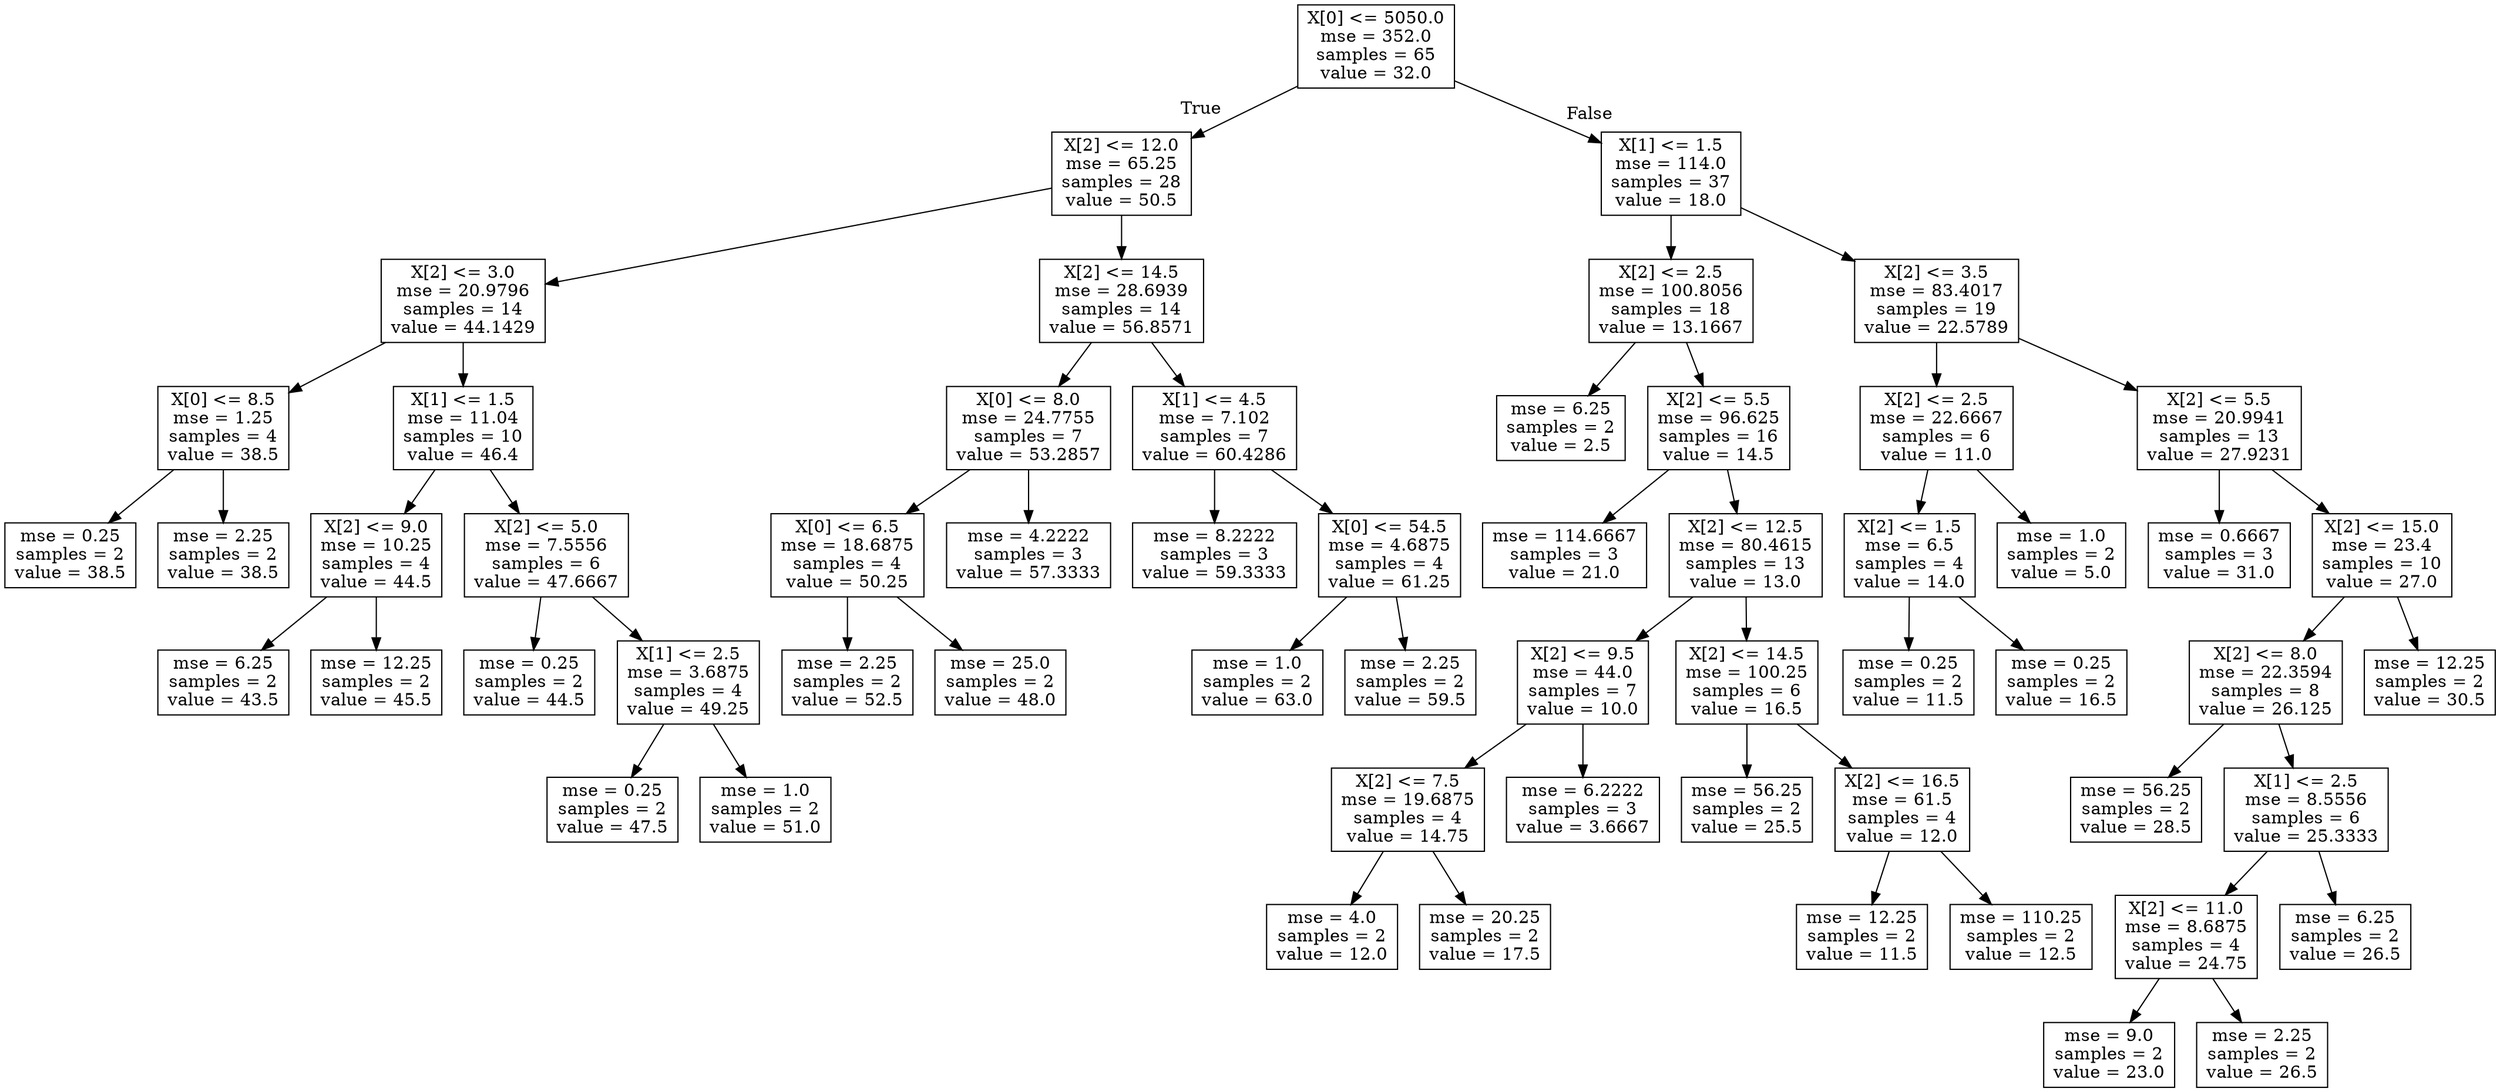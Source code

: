 digraph Tree {
node [shape=box] ;
0 [label="X[0] <= 5050.0\nmse = 352.0\nsamples = 65\nvalue = 32.0"] ;
1 [label="X[2] <= 12.0\nmse = 65.25\nsamples = 28\nvalue = 50.5"] ;
0 -> 1 [labeldistance=2.5, labelangle=45, headlabel="True"] ;
2 [label="X[2] <= 3.0\nmse = 20.9796\nsamples = 14\nvalue = 44.1429"] ;
1 -> 2 ;
3 [label="X[0] <= 8.5\nmse = 1.25\nsamples = 4\nvalue = 38.5"] ;
2 -> 3 ;
4 [label="mse = 0.25\nsamples = 2\nvalue = 38.5"] ;
3 -> 4 ;
5 [label="mse = 2.25\nsamples = 2\nvalue = 38.5"] ;
3 -> 5 ;
6 [label="X[1] <= 1.5\nmse = 11.04\nsamples = 10\nvalue = 46.4"] ;
2 -> 6 ;
7 [label="X[2] <= 9.0\nmse = 10.25\nsamples = 4\nvalue = 44.5"] ;
6 -> 7 ;
8 [label="mse = 6.25\nsamples = 2\nvalue = 43.5"] ;
7 -> 8 ;
9 [label="mse = 12.25\nsamples = 2\nvalue = 45.5"] ;
7 -> 9 ;
10 [label="X[2] <= 5.0\nmse = 7.5556\nsamples = 6\nvalue = 47.6667"] ;
6 -> 10 ;
11 [label="mse = 0.25\nsamples = 2\nvalue = 44.5"] ;
10 -> 11 ;
12 [label="X[1] <= 2.5\nmse = 3.6875\nsamples = 4\nvalue = 49.25"] ;
10 -> 12 ;
13 [label="mse = 0.25\nsamples = 2\nvalue = 47.5"] ;
12 -> 13 ;
14 [label="mse = 1.0\nsamples = 2\nvalue = 51.0"] ;
12 -> 14 ;
15 [label="X[2] <= 14.5\nmse = 28.6939\nsamples = 14\nvalue = 56.8571"] ;
1 -> 15 ;
16 [label="X[0] <= 8.0\nmse = 24.7755\nsamples = 7\nvalue = 53.2857"] ;
15 -> 16 ;
17 [label="X[0] <= 6.5\nmse = 18.6875\nsamples = 4\nvalue = 50.25"] ;
16 -> 17 ;
18 [label="mse = 2.25\nsamples = 2\nvalue = 52.5"] ;
17 -> 18 ;
19 [label="mse = 25.0\nsamples = 2\nvalue = 48.0"] ;
17 -> 19 ;
20 [label="mse = 4.2222\nsamples = 3\nvalue = 57.3333"] ;
16 -> 20 ;
21 [label="X[1] <= 4.5\nmse = 7.102\nsamples = 7\nvalue = 60.4286"] ;
15 -> 21 ;
22 [label="mse = 8.2222\nsamples = 3\nvalue = 59.3333"] ;
21 -> 22 ;
23 [label="X[0] <= 54.5\nmse = 4.6875\nsamples = 4\nvalue = 61.25"] ;
21 -> 23 ;
24 [label="mse = 1.0\nsamples = 2\nvalue = 63.0"] ;
23 -> 24 ;
25 [label="mse = 2.25\nsamples = 2\nvalue = 59.5"] ;
23 -> 25 ;
26 [label="X[1] <= 1.5\nmse = 114.0\nsamples = 37\nvalue = 18.0"] ;
0 -> 26 [labeldistance=2.5, labelangle=-45, headlabel="False"] ;
27 [label="X[2] <= 2.5\nmse = 100.8056\nsamples = 18\nvalue = 13.1667"] ;
26 -> 27 ;
28 [label="mse = 6.25\nsamples = 2\nvalue = 2.5"] ;
27 -> 28 ;
29 [label="X[2] <= 5.5\nmse = 96.625\nsamples = 16\nvalue = 14.5"] ;
27 -> 29 ;
30 [label="mse = 114.6667\nsamples = 3\nvalue = 21.0"] ;
29 -> 30 ;
31 [label="X[2] <= 12.5\nmse = 80.4615\nsamples = 13\nvalue = 13.0"] ;
29 -> 31 ;
32 [label="X[2] <= 9.5\nmse = 44.0\nsamples = 7\nvalue = 10.0"] ;
31 -> 32 ;
33 [label="X[2] <= 7.5\nmse = 19.6875\nsamples = 4\nvalue = 14.75"] ;
32 -> 33 ;
34 [label="mse = 4.0\nsamples = 2\nvalue = 12.0"] ;
33 -> 34 ;
35 [label="mse = 20.25\nsamples = 2\nvalue = 17.5"] ;
33 -> 35 ;
36 [label="mse = 6.2222\nsamples = 3\nvalue = 3.6667"] ;
32 -> 36 ;
37 [label="X[2] <= 14.5\nmse = 100.25\nsamples = 6\nvalue = 16.5"] ;
31 -> 37 ;
38 [label="mse = 56.25\nsamples = 2\nvalue = 25.5"] ;
37 -> 38 ;
39 [label="X[2] <= 16.5\nmse = 61.5\nsamples = 4\nvalue = 12.0"] ;
37 -> 39 ;
40 [label="mse = 12.25\nsamples = 2\nvalue = 11.5"] ;
39 -> 40 ;
41 [label="mse = 110.25\nsamples = 2\nvalue = 12.5"] ;
39 -> 41 ;
42 [label="X[2] <= 3.5\nmse = 83.4017\nsamples = 19\nvalue = 22.5789"] ;
26 -> 42 ;
43 [label="X[2] <= 2.5\nmse = 22.6667\nsamples = 6\nvalue = 11.0"] ;
42 -> 43 ;
44 [label="X[2] <= 1.5\nmse = 6.5\nsamples = 4\nvalue = 14.0"] ;
43 -> 44 ;
45 [label="mse = 0.25\nsamples = 2\nvalue = 11.5"] ;
44 -> 45 ;
46 [label="mse = 0.25\nsamples = 2\nvalue = 16.5"] ;
44 -> 46 ;
47 [label="mse = 1.0\nsamples = 2\nvalue = 5.0"] ;
43 -> 47 ;
48 [label="X[2] <= 5.5\nmse = 20.9941\nsamples = 13\nvalue = 27.9231"] ;
42 -> 48 ;
49 [label="mse = 0.6667\nsamples = 3\nvalue = 31.0"] ;
48 -> 49 ;
50 [label="X[2] <= 15.0\nmse = 23.4\nsamples = 10\nvalue = 27.0"] ;
48 -> 50 ;
51 [label="X[2] <= 8.0\nmse = 22.3594\nsamples = 8\nvalue = 26.125"] ;
50 -> 51 ;
52 [label="mse = 56.25\nsamples = 2\nvalue = 28.5"] ;
51 -> 52 ;
53 [label="X[1] <= 2.5\nmse = 8.5556\nsamples = 6\nvalue = 25.3333"] ;
51 -> 53 ;
54 [label="X[2] <= 11.0\nmse = 8.6875\nsamples = 4\nvalue = 24.75"] ;
53 -> 54 ;
55 [label="mse = 9.0\nsamples = 2\nvalue = 23.0"] ;
54 -> 55 ;
56 [label="mse = 2.25\nsamples = 2\nvalue = 26.5"] ;
54 -> 56 ;
57 [label="mse = 6.25\nsamples = 2\nvalue = 26.5"] ;
53 -> 57 ;
58 [label="mse = 12.25\nsamples = 2\nvalue = 30.5"] ;
50 -> 58 ;
}